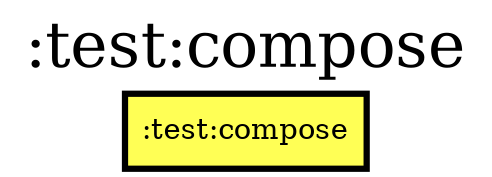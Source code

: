 digraph {
edge ["dir"="forward"]
graph ["dpi"="100","label"=":test:compose","labelloc"="t","fontsize"="30","ranksep"="1.5","rankdir"="TB"]
node ["style"="filled"]
":test:compose" ["fillcolor"="#FFFF55","color"="black","penwidth"="3","shape"="box"]
{
edge ["dir"="none"]
graph ["rank"="same"]
":test:compose"
}
}

